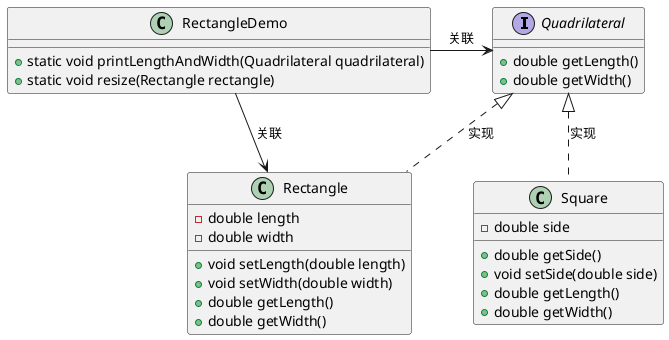 @startuml
interface Quadrilateral {
  +double getLength()
  +double getWidth()
}

class Rectangle {
  -double length
  -double width
  +void setLength(double length)
  +void setWidth(double width)
  +double getLength()
  +double getWidth()
}

class Square {
  -double side
  +double getSide()
  +void setSide(double side)
  +double getLength()
  +double getWidth()
}

class RectangleDemo {
  +static void printLengthAndWidth(Quadrilateral quadrilateral)
  +static void resize(Rectangle rectangle)
}

Quadrilateral <|.. Rectangle : 实现
Quadrilateral <|.. Square : 实现
RectangleDemo -> Quadrilateral : 关联
RectangleDemo -> Rectangle : 关联
@enduml